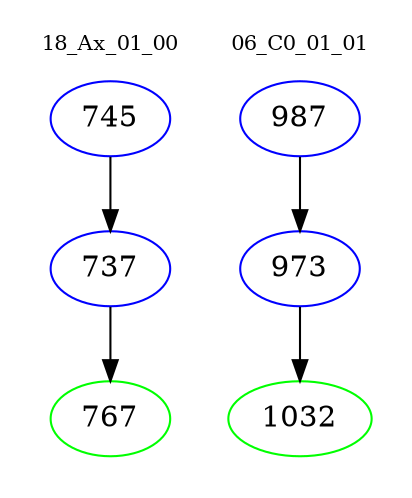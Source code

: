 digraph{
subgraph cluster_0 {
color = white
label = "18_Ax_01_00";
fontsize=10;
T0_745 [label="745", color="blue"]
T0_745 -> T0_737 [color="black"]
T0_737 [label="737", color="blue"]
T0_737 -> T0_767 [color="black"]
T0_767 [label="767", color="green"]
}
subgraph cluster_1 {
color = white
label = "06_C0_01_01";
fontsize=10;
T1_987 [label="987", color="blue"]
T1_987 -> T1_973 [color="black"]
T1_973 [label="973", color="blue"]
T1_973 -> T1_1032 [color="black"]
T1_1032 [label="1032", color="green"]
}
}
